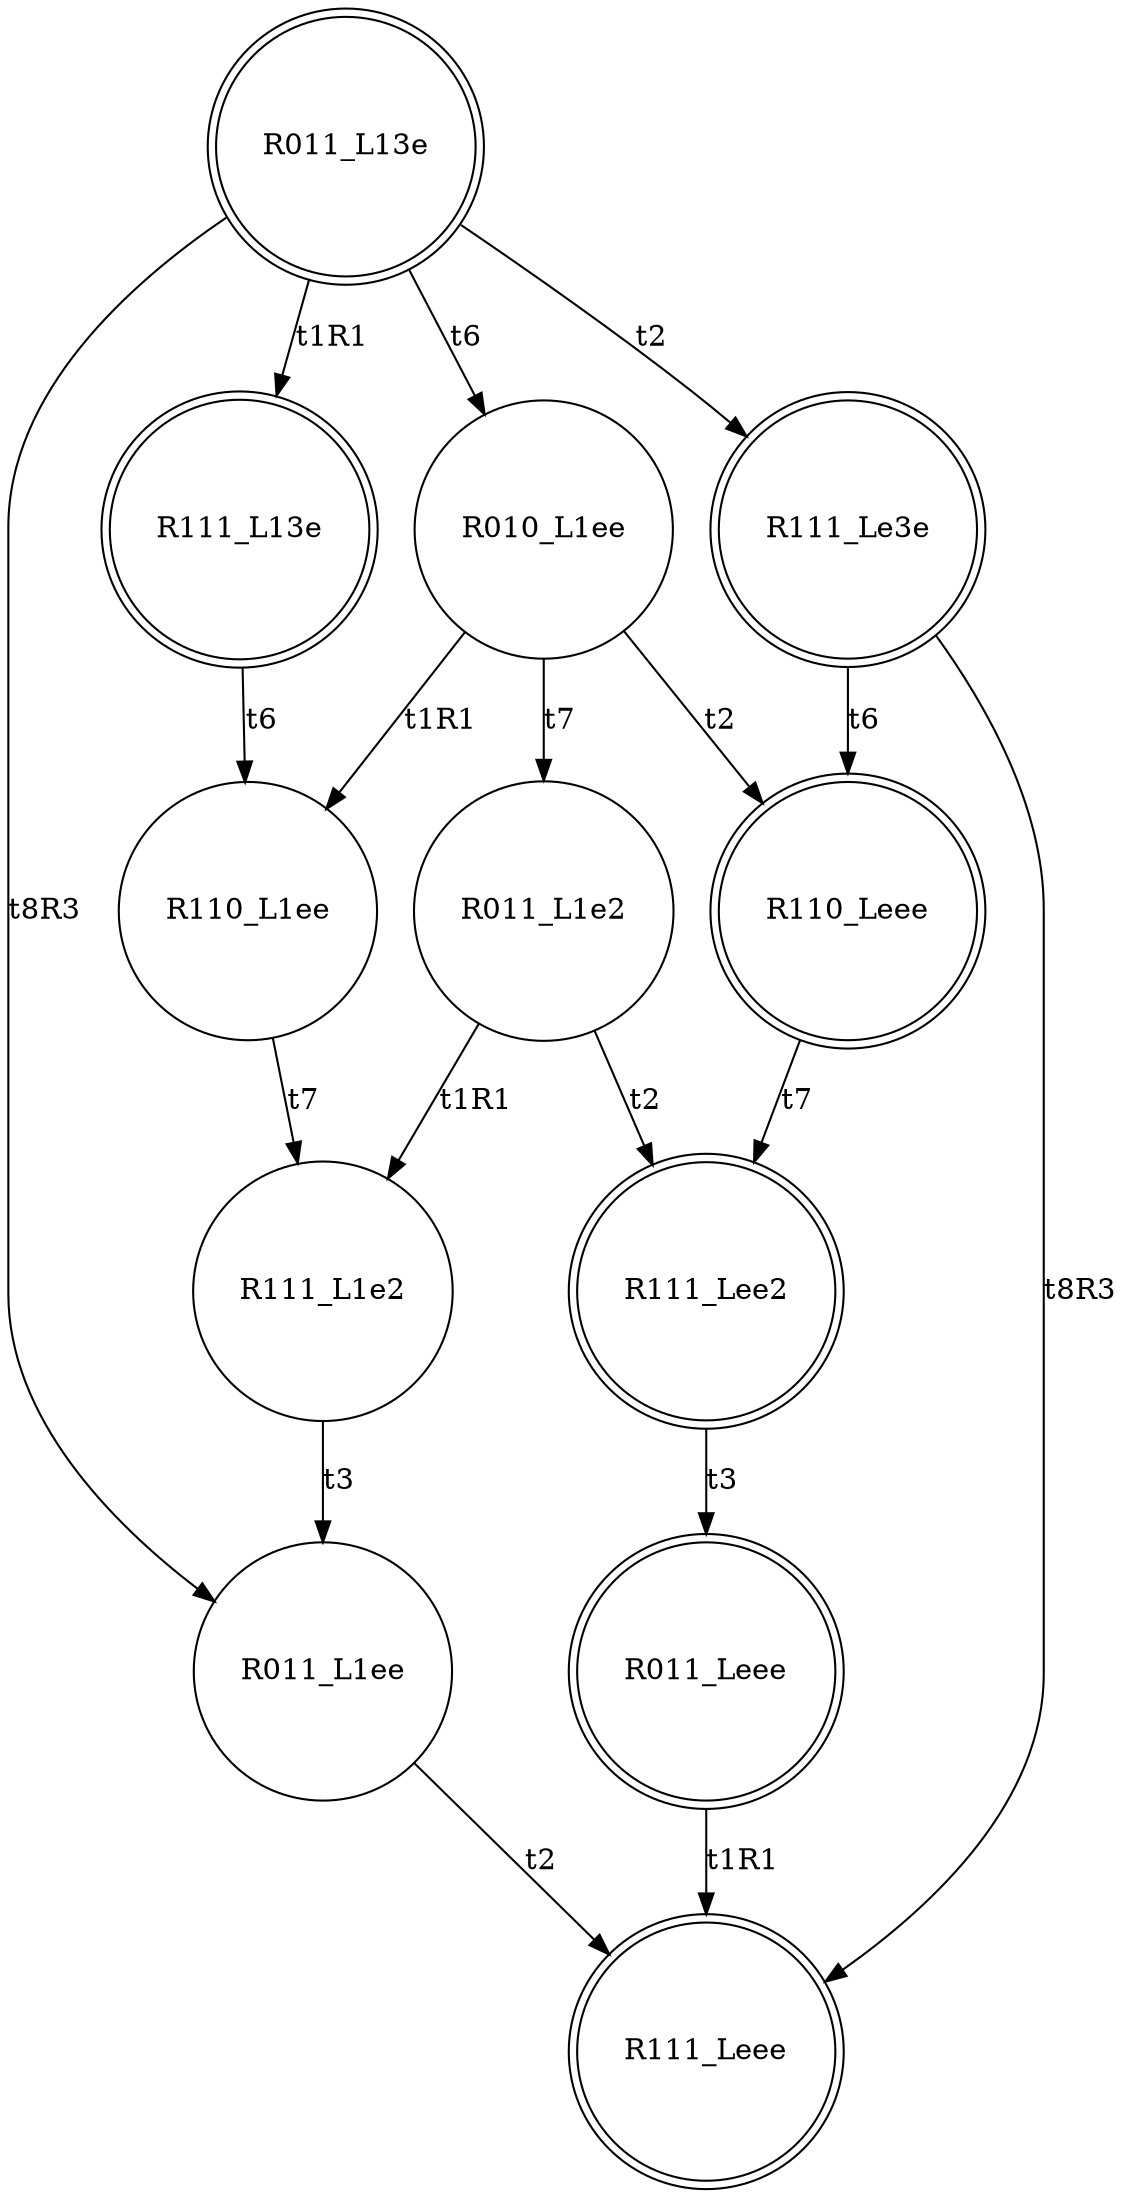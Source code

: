 digraph "SCdebug/3" {
node [shape=doublecircle]; R011_L13e ;
node [shape=doublecircle]; R111_L13e ;
node [shape=circle]; R110_L1ee ;
node [shape=circle]; R111_L1e2 ;
node [shape=circle]; R011_L1ee ;
node [shape=doublecircle]; R111_Leee ;
node [shape=doublecircle]; R111_Le3e ;
node [shape=doublecircle]; R110_Leee ;
node [shape=doublecircle]; R111_Lee2 ;
node [shape=doublecircle]; R011_Leee ;
node [shape=circle]; R010_L1ee ;
node [shape=circle]; R011_L1e2 ;
R011_L13e -> R111_L13e [label=t1R1]
R011_L13e -> R111_Le3e [label=t2]
R011_L13e -> R010_L1ee [label=t6]
R011_L13e -> R011_L1ee [label=t8R3]
R111_L13e -> R110_L1ee [label=t6]
R110_L1ee -> R111_L1e2 [label=t7]
R111_L1e2 -> R011_L1ee [label=t3]
R011_L1ee -> R111_Leee [label=t2]
R111_Le3e -> R110_Leee [label=t6]
R111_Le3e -> R111_Leee [label=t8R3]
R110_Leee -> R111_Lee2 [label=t7]
R111_Lee2 -> R011_Leee [label=t3]
R011_Leee -> R111_Leee [label=t1R1]
R010_L1ee -> R110_L1ee [label=t1R1]
R010_L1ee -> R110_Leee [label=t2]
R010_L1ee -> R011_L1e2 [label=t7]
R011_L1e2 -> R111_L1e2 [label=t1R1]
R011_L1e2 -> R111_Lee2 [label=t2]
}